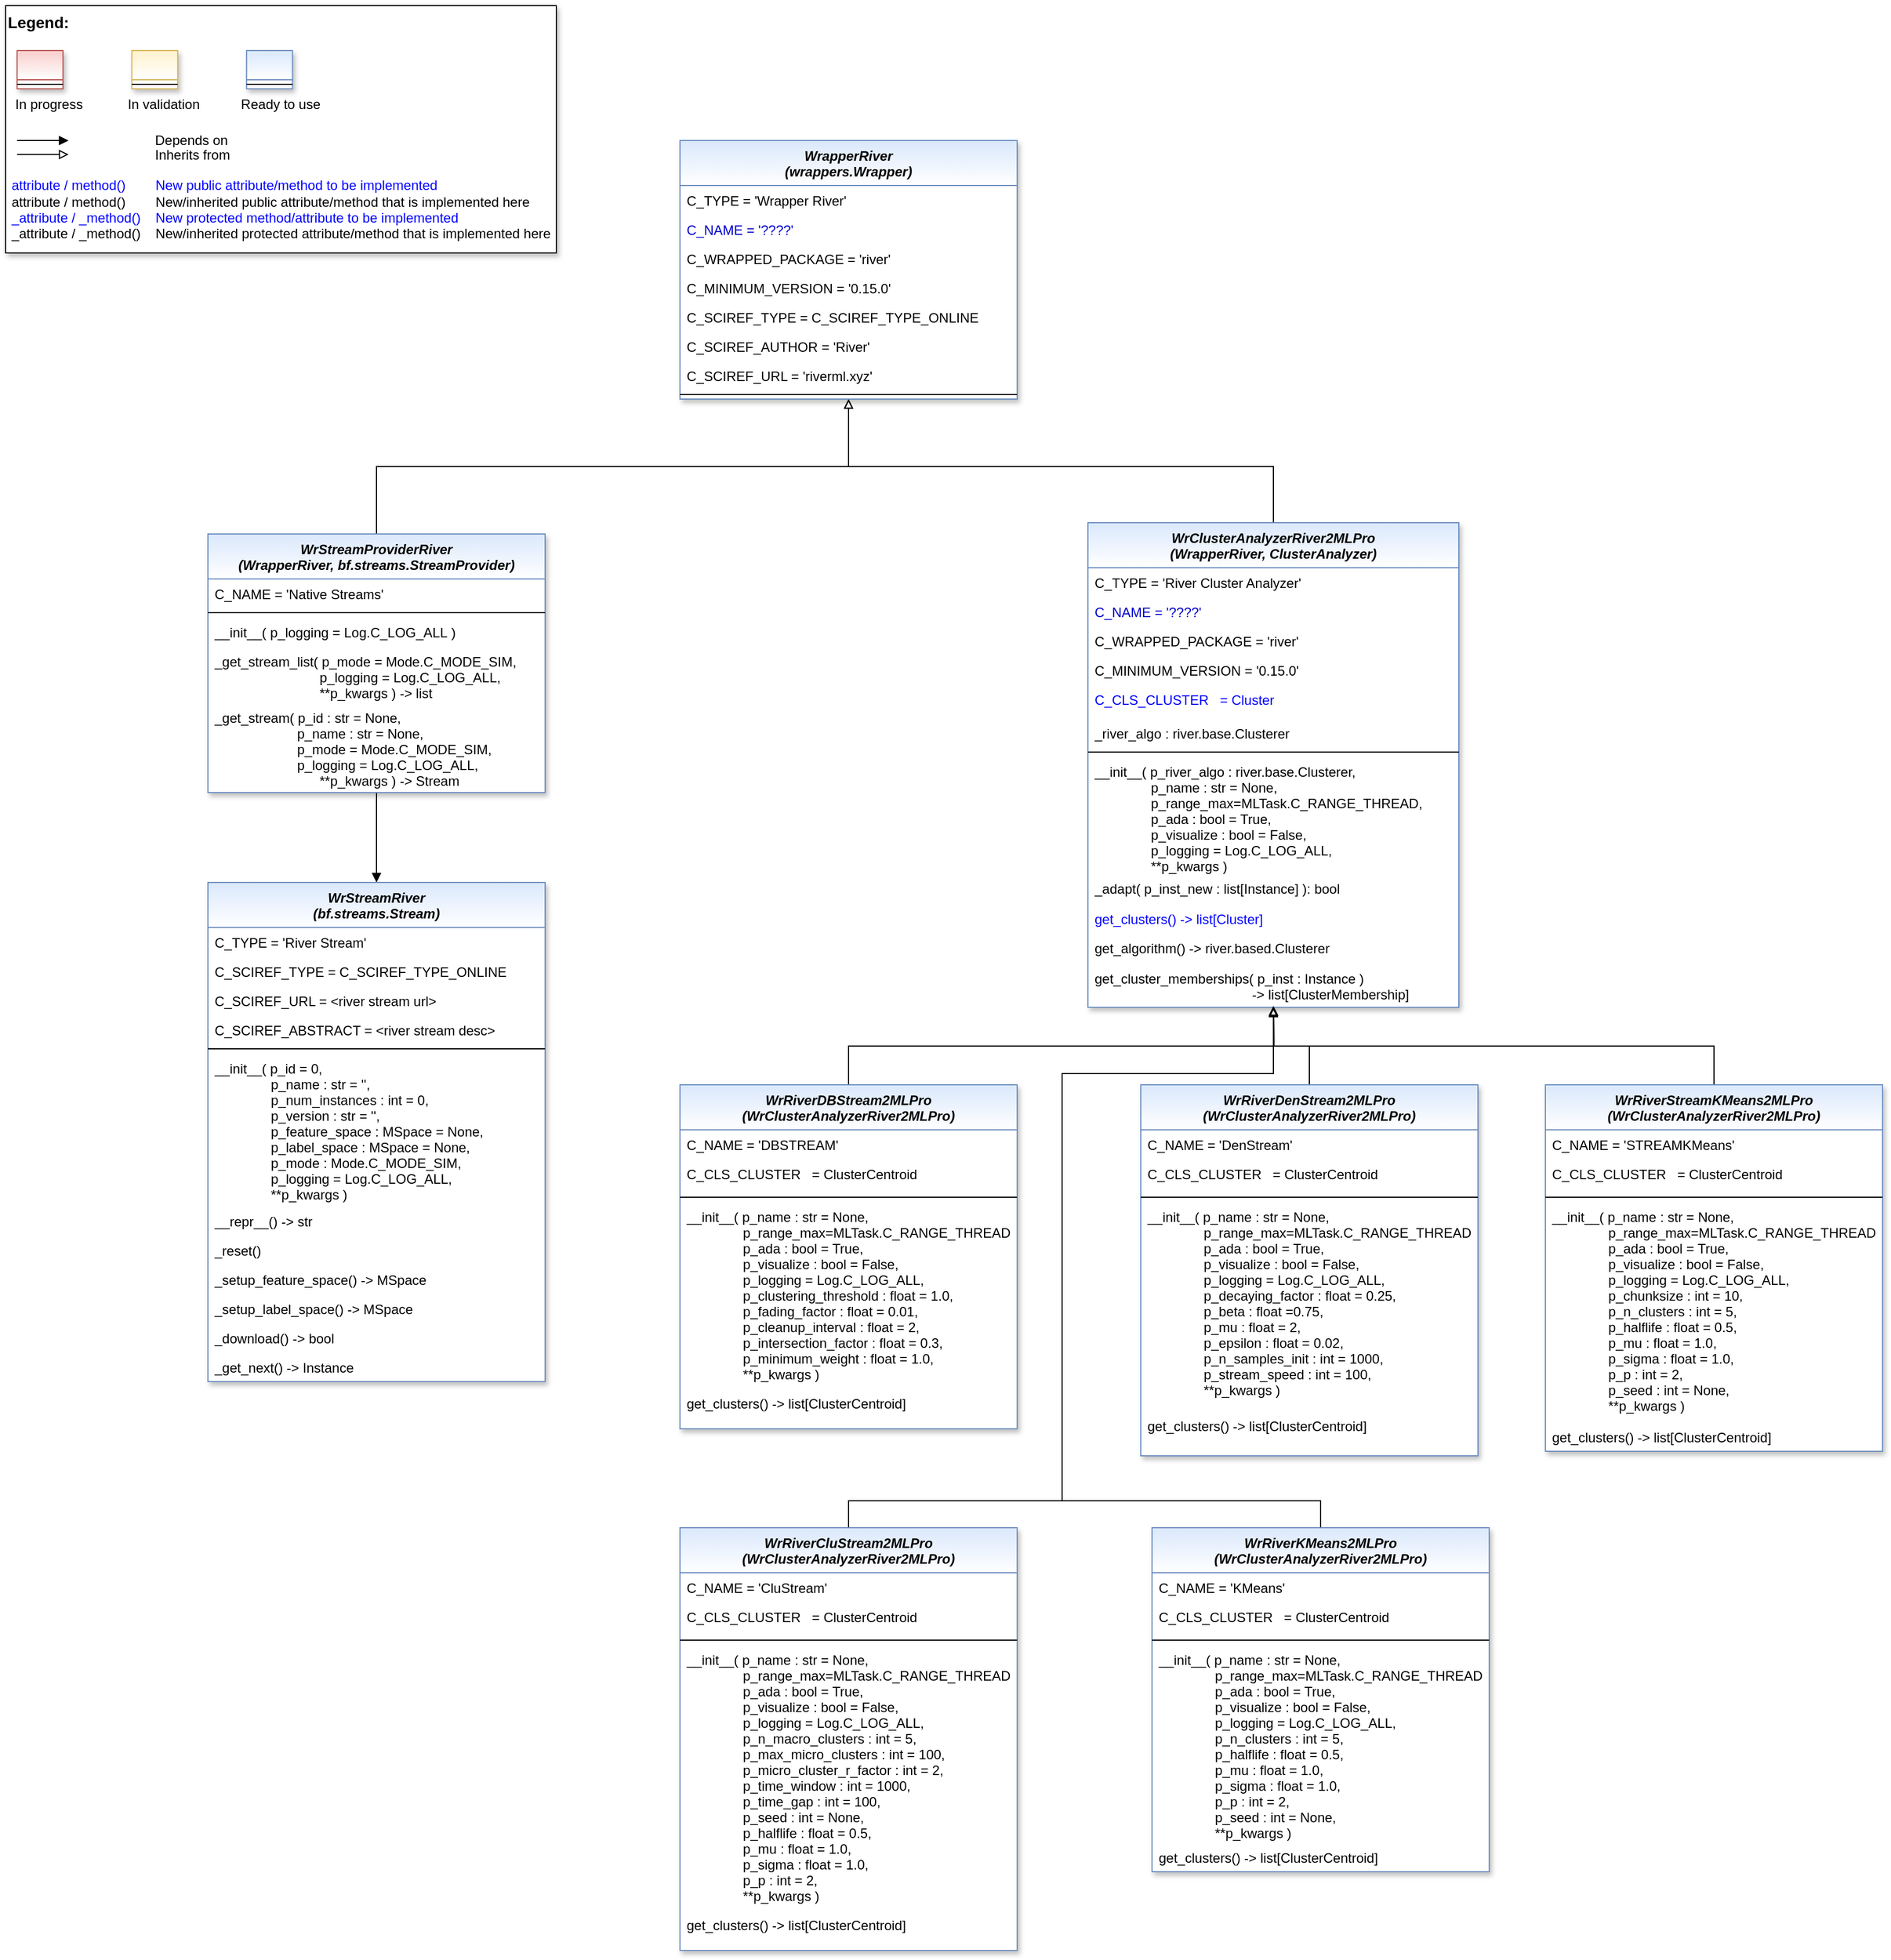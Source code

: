 <mxfile version="21.2.8" type="device">
  <diagram id="C5RBs43oDa-KdzZeNtuy" name="Page-1">
    <mxGraphModel dx="1434" dy="956" grid="1" gridSize="10" guides="1" tooltips="1" connect="1" arrows="1" fold="1" page="1" pageScale="1" pageWidth="2336" pageHeight="1654" math="0" shadow="0">
      <root>
        <mxCell id="WIyWlLk6GJQsqaUBKTNV-0" />
        <mxCell id="WIyWlLk6GJQsqaUBKTNV-1" parent="WIyWlLk6GJQsqaUBKTNV-0" />
        <mxCell id="fcJVb3HREh7NScvAmxeq-0" value="" style="group" parent="WIyWlLk6GJQsqaUBKTNV-1" vertex="1" connectable="0">
          <mxGeometry x="40" y="40" width="490" height="220" as="geometry" />
        </mxCell>
        <mxCell id="fcJVb3HREh7NScvAmxeq-1" value="&lt;font color=&quot;#000000&quot; size=&quot;1&quot;&gt;&lt;b style=&quot;font-size: 14px&quot;&gt;Legend:&lt;br&gt;&lt;/b&gt;&lt;/font&gt;&lt;br&gt;&lt;br&gt;&lt;br&gt;&lt;font color=&quot;#0000ff&quot; style=&quot;font-size: 6px&quot;&gt;&lt;br&gt;&lt;/font&gt;&lt;span style=&quot;color: rgb(0 , 0 , 0)&quot;&gt;&lt;font style=&quot;font-size: 4px&quot;&gt;&amp;nbsp; &amp;nbsp;&lt;/font&gt;&amp;nbsp;In progress&amp;nbsp; &amp;nbsp; &amp;nbsp; &amp;nbsp; &amp;nbsp; &amp;nbsp; In validation&amp;nbsp; &amp;nbsp; &amp;nbsp; &amp;nbsp; &amp;nbsp; &amp;nbsp;Ready to use&lt;/span&gt;&lt;font color=&quot;#000000&quot;&gt;&amp;nbsp;&lt;br&gt;&lt;/font&gt;&lt;font color=&quot;#0000ff&quot;&gt;&lt;br&gt;&lt;br&gt;&lt;br&gt;&lt;br&gt;&amp;nbsp;attribute / method()&amp;nbsp; &amp;nbsp; &amp;nbsp; &amp;nbsp; New public attribute/method to be implemented&lt;/font&gt;&lt;br&gt;&lt;font color=&quot;#000000&quot;&gt;&amp;nbsp;&lt;/font&gt;&lt;font color=&quot;#000000&quot;&gt;attribute / method()&lt;span&gt; &lt;/span&gt;&amp;nbsp; &amp;nbsp; &amp;nbsp; &amp;nbsp;New/inherited public attribute/method that is implemented here&lt;br&gt;&lt;/font&gt;&lt;font color=&quot;#0000ff&quot;&gt;&amp;nbsp;_attribute /&amp;nbsp;&lt;/font&gt;&lt;font color=&quot;#0000ff&quot;&gt;_method()&amp;nbsp; &amp;nbsp; New protected method/attribute to be implemented&lt;/font&gt;&lt;br&gt;&lt;font color=&quot;#000000&quot;&gt;&amp;nbsp;_attribute / _method()&amp;nbsp; &amp;nbsp; New/inherited protected attribute/method that is implemented here&lt;br&gt;&lt;/font&gt;&lt;font color=&quot;#000000&quot;&gt;&lt;br&gt;&lt;br&gt;&lt;br&gt;&lt;br&gt;&lt;br&gt;&lt;/font&gt;" style="text;html=1;align=left;verticalAlign=top;whiteSpace=wrap;rounded=0;fontColor=#006600;strokeColor=#000000;shadow=1;fillColor=#ffffff;" parent="fcJVb3HREh7NScvAmxeq-0" vertex="1">
          <mxGeometry width="490.0" height="220" as="geometry" />
        </mxCell>
        <mxCell id="fcJVb3HREh7NScvAmxeq-2" value="Depends on" style="endArrow=block;html=1;labelPosition=right;verticalLabelPosition=middle;align=left;verticalAlign=middle;endFill=1;fontSize=12;" parent="fcJVb3HREh7NScvAmxeq-0" edge="1">
          <mxGeometry x="-1623.125" y="-2180" width="51.042" height="50" as="geometry">
            <mxPoint x="10.208" y="120.003" as="sourcePoint" />
            <mxPoint x="55.991" y="120.003" as="targetPoint" />
            <mxPoint x="98" as="offset" />
            <Array as="points">
              <mxPoint x="30.625" y="120" />
            </Array>
          </mxGeometry>
        </mxCell>
        <mxCell id="fcJVb3HREh7NScvAmxeq-3" value="Inherits from" style="endArrow=block;html=1;labelPosition=right;verticalLabelPosition=middle;align=left;verticalAlign=middle;endFill=0;fontSize=12;" parent="fcJVb3HREh7NScvAmxeq-0" edge="1">
          <mxGeometry x="-1623.125" y="-2180" width="51.042" height="50" as="geometry">
            <mxPoint x="10.208" y="132.385" as="sourcePoint" />
            <mxPoint x="55.991" y="132.385" as="targetPoint" />
            <mxPoint x="98" y="1" as="offset" />
          </mxGeometry>
        </mxCell>
        <mxCell id="fcJVb3HREh7NScvAmxeq-4" value="" style="swimlane;fontStyle=3;align=center;verticalAlign=top;childLayout=stackLayout;horizontal=1;startSize=26;horizontalStack=0;resizeParent=1;resizeLast=0;collapsible=1;marginBottom=0;rounded=0;shadow=1;strokeWidth=1;fillColor=#f8cecc;strokeColor=#b85450;gradientColor=#ffffff;swimlaneFillColor=#ffffff;" parent="fcJVb3HREh7NScvAmxeq-0" vertex="1">
          <mxGeometry x="10.208" y="40" width="40.833" height="34" as="geometry">
            <mxRectangle x="230" y="140" width="160" height="26" as="alternateBounds" />
          </mxGeometry>
        </mxCell>
        <mxCell id="fcJVb3HREh7NScvAmxeq-5" value="" style="line;html=1;strokeWidth=1;align=left;verticalAlign=middle;spacingTop=-1;spacingLeft=3;spacingRight=3;rotatable=0;labelPosition=right;points=[];portConstraint=eastwest;" parent="fcJVb3HREh7NScvAmxeq-4" vertex="1">
          <mxGeometry y="26" width="40.833" height="8" as="geometry" />
        </mxCell>
        <mxCell id="fcJVb3HREh7NScvAmxeq-6" value="" style="swimlane;fontStyle=3;align=center;verticalAlign=top;childLayout=stackLayout;horizontal=1;startSize=26;horizontalStack=0;resizeParent=1;resizeLast=0;collapsible=1;marginBottom=0;rounded=0;shadow=1;strokeWidth=1;fillColor=#fff2cc;strokeColor=#d6b656;gradientColor=#ffffff;swimlaneFillColor=#ffffff;" parent="fcJVb3HREh7NScvAmxeq-0" vertex="1">
          <mxGeometry x="112.292" y="40" width="40.833" height="34" as="geometry">
            <mxRectangle x="230" y="140" width="160" height="26" as="alternateBounds" />
          </mxGeometry>
        </mxCell>
        <mxCell id="fcJVb3HREh7NScvAmxeq-7" value="" style="line;html=1;strokeWidth=1;align=left;verticalAlign=middle;spacingTop=-1;spacingLeft=3;spacingRight=3;rotatable=0;labelPosition=right;points=[];portConstraint=eastwest;" parent="fcJVb3HREh7NScvAmxeq-6" vertex="1">
          <mxGeometry y="26" width="40.833" height="8" as="geometry" />
        </mxCell>
        <mxCell id="fcJVb3HREh7NScvAmxeq-8" value="" style="swimlane;fontStyle=3;align=center;verticalAlign=top;childLayout=stackLayout;horizontal=1;startSize=26;horizontalStack=0;resizeParent=1;resizeLast=0;collapsible=1;marginBottom=0;rounded=0;shadow=1;strokeWidth=1;fillColor=#dae8fc;strokeColor=#6c8ebf;gradientColor=#ffffff;swimlaneFillColor=#ffffff;" parent="fcJVb3HREh7NScvAmxeq-0" vertex="1">
          <mxGeometry x="214.375" y="40" width="40.833" height="34" as="geometry">
            <mxRectangle x="230" y="140" width="160" height="26" as="alternateBounds" />
          </mxGeometry>
        </mxCell>
        <mxCell id="fcJVb3HREh7NScvAmxeq-9" value="" style="line;html=1;strokeWidth=1;align=left;verticalAlign=middle;spacingTop=-1;spacingLeft=3;spacingRight=3;rotatable=0;labelPosition=right;points=[];portConstraint=eastwest;" parent="fcJVb3HREh7NScvAmxeq-8" vertex="1">
          <mxGeometry y="26" width="40.833" height="8" as="geometry" />
        </mxCell>
        <mxCell id="XWg1TdRboVxP77z7iQRp-26" style="edgeStyle=orthogonalEdgeStyle;rounded=0;orthogonalLoop=1;jettySize=auto;html=1;exitX=0.5;exitY=0;exitDx=0;exitDy=0;endArrow=block;endFill=0;" parent="WIyWlLk6GJQsqaUBKTNV-1" source="fdyP1tWBDfPf_pqGQ-dC-91" edge="1">
          <mxGeometry relative="1" as="geometry">
            <mxPoint x="1168" y="930" as="targetPoint" />
            <Array as="points">
              <mxPoint x="790" y="1370" />
              <mxPoint x="980" y="1370" />
              <mxPoint x="980" y="990" />
              <mxPoint x="1168" y="990" />
            </Array>
          </mxGeometry>
        </mxCell>
        <mxCell id="fdyP1tWBDfPf_pqGQ-dC-91" value="WrRiverCluStream2MLPro&#xa;(WrClusterAnalyzerRiver2MLPro)" style="swimlane;fontStyle=3;align=center;verticalAlign=top;childLayout=stackLayout;horizontal=1;startSize=40;horizontalStack=0;resizeParent=1;resizeLast=0;collapsible=1;marginBottom=0;rounded=0;shadow=1;strokeWidth=1;fillColor=#dae8fc;strokeColor=#6c8ebf;swimlaneFillColor=#ffffff;gradientColor=#FFFFFF;" parent="WIyWlLk6GJQsqaUBKTNV-1" vertex="1">
          <mxGeometry x="640" y="1394" width="300" height="376" as="geometry">
            <mxRectangle x="230" y="140" width="160" height="26" as="alternateBounds" />
          </mxGeometry>
        </mxCell>
        <mxCell id="ha-FynVWbeqEeqbahRzi-0" value="C_NAME = &#39;CluStream&#39;" style="text;align=left;verticalAlign=top;spacingLeft=4;spacingRight=4;overflow=hidden;rotatable=0;points=[[0,0.5],[1,0.5]];portConstraint=eastwest;fontColor=default;" parent="fdyP1tWBDfPf_pqGQ-dC-91" vertex="1">
          <mxGeometry y="40" width="300" height="26" as="geometry" />
        </mxCell>
        <mxCell id="kwwsB1o3Xoa45IJOqoYI-13" value="C_CLS_CLUSTER   = ClusterCentroid" style="text;align=left;verticalAlign=top;spacingLeft=4;spacingRight=4;overflow=hidden;rotatable=0;points=[[0,0.5],[1,0.5]];portConstraint=eastwest;fontColor=default;" parent="fdyP1tWBDfPf_pqGQ-dC-91" vertex="1">
          <mxGeometry y="66" width="300" height="30" as="geometry" />
        </mxCell>
        <mxCell id="fdyP1tWBDfPf_pqGQ-dC-95" value="" style="line;html=1;strokeWidth=1;align=left;verticalAlign=middle;spacingTop=-1;spacingLeft=3;spacingRight=3;rotatable=0;labelPosition=right;points=[];portConstraint=eastwest;" parent="fdyP1tWBDfPf_pqGQ-dC-91" vertex="1">
          <mxGeometry y="96" width="300" height="8" as="geometry" />
        </mxCell>
        <mxCell id="u_LcHSpNlp2SDuldC6Ik-2" value="__init__( p_name : str = None,&#xa;               p_range_max=MLTask.C_RANGE_THREAD,&#xa;               p_ada : bool = True,&#xa;               p_visualize : bool = False,&#xa;               p_logging = Log.C_LOG_ALL,&#xa;               p_n_macro_clusters : int = 5,&#xa;               p_max_micro_clusters : int = 100,&#xa;               p_micro_cluster_r_factor : int = 2,&#xa;               p_time_window : int = 1000,&#xa;               p_time_gap : int = 100,&#xa;               p_seed : int = None,&#xa;               p_halflife : float = 0.5,&#xa;               p_mu : float = 1.0,&#xa;               p_sigma : float = 1.0,&#xa;               p_p : int = 2,&#xa;               **p_kwargs )" style="text;align=left;verticalAlign=top;spacingLeft=4;spacingRight=4;overflow=hidden;rotatable=0;points=[[0,0.5],[1,0.5]];portConstraint=eastwest;fontColor=default;" parent="fdyP1tWBDfPf_pqGQ-dC-91" vertex="1">
          <mxGeometry y="104" width="300" height="236" as="geometry" />
        </mxCell>
        <mxCell id="XWg1TdRboVxP77z7iQRp-1" value="get_clusters() -&gt; list[ClusterCentroid]" style="text;align=left;verticalAlign=top;spacingLeft=4;spacingRight=4;overflow=hidden;rotatable=0;points=[[0,0.5],[1,0.5]];portConstraint=eastwest;fontColor=default;" parent="fdyP1tWBDfPf_pqGQ-dC-91" vertex="1">
          <mxGeometry y="340" width="300" height="26" as="geometry" />
        </mxCell>
        <mxCell id="XWg1TdRboVxP77z7iQRp-18" style="edgeStyle=orthogonalEdgeStyle;rounded=0;orthogonalLoop=1;jettySize=auto;html=1;exitX=0.5;exitY=0;exitDx=0;exitDy=0;entryX=0.5;entryY=1;entryDx=0;entryDy=0;endArrow=block;endFill=0;" parent="WIyWlLk6GJQsqaUBKTNV-1" source="2FA-AZclAdWKTxUtMzAQ-14" target="HtcaCpfgHtZqOqSdgNxK-12" edge="1">
          <mxGeometry relative="1" as="geometry">
            <Array as="points">
              <mxPoint x="1168" y="450" />
              <mxPoint x="790" y="450" />
            </Array>
          </mxGeometry>
        </mxCell>
        <mxCell id="2FA-AZclAdWKTxUtMzAQ-14" value="WrClusterAnalyzerRiver2MLPro &#xa;(WrapperRiver, ClusterAnalyzer)" style="swimlane;fontStyle=3;align=center;verticalAlign=top;childLayout=stackLayout;horizontal=1;startSize=40;horizontalStack=0;resizeParent=1;resizeLast=0;collapsible=1;marginBottom=0;rounded=0;shadow=1;strokeWidth=1;fillColor=#dae8fc;strokeColor=#6c8ebf;swimlaneFillColor=#ffffff;gradientColor=#FFFFFF;" parent="WIyWlLk6GJQsqaUBKTNV-1" vertex="1">
          <mxGeometry x="1003" y="500" width="330" height="431" as="geometry">
            <mxRectangle x="230" y="140" width="160" height="26" as="alternateBounds" />
          </mxGeometry>
        </mxCell>
        <mxCell id="2FA-AZclAdWKTxUtMzAQ-15" value="C_TYPE = &#39;River Cluster Analyzer&#39;" style="text;align=left;verticalAlign=top;spacingLeft=4;spacingRight=4;overflow=hidden;rotatable=0;points=[[0,0.5],[1,0.5]];portConstraint=eastwest;fontColor=default;" parent="2FA-AZclAdWKTxUtMzAQ-14" vertex="1">
          <mxGeometry y="40" width="330" height="26" as="geometry" />
        </mxCell>
        <mxCell id="2FA-AZclAdWKTxUtMzAQ-16" value="C_NAME = &#39;????&#39;" style="text;align=left;verticalAlign=top;spacingLeft=4;spacingRight=4;overflow=hidden;rotatable=0;points=[[0,0.5],[1,0.5]];portConstraint=eastwest;fontColor=#0000CC;" parent="2FA-AZclAdWKTxUtMzAQ-14" vertex="1">
          <mxGeometry y="66" width="330" height="26" as="geometry" />
        </mxCell>
        <mxCell id="2FA-AZclAdWKTxUtMzAQ-32" value="C_WRAPPED_PACKAGE = &#39;river&#39;" style="text;align=left;verticalAlign=top;spacingLeft=4;spacingRight=4;overflow=hidden;rotatable=0;points=[[0,0.5],[1,0.5]];portConstraint=eastwest;fontColor=default;" parent="2FA-AZclAdWKTxUtMzAQ-14" vertex="1">
          <mxGeometry y="92" width="330" height="26" as="geometry" />
        </mxCell>
        <mxCell id="2FA-AZclAdWKTxUtMzAQ-33" value="C_MINIMUM_VERSION = &#39;0.15.0&#39;" style="text;align=left;verticalAlign=top;spacingLeft=4;spacingRight=4;overflow=hidden;rotatable=0;points=[[0,0.5],[1,0.5]];portConstraint=eastwest;fontColor=default;" parent="2FA-AZclAdWKTxUtMzAQ-14" vertex="1">
          <mxGeometry y="118" width="330" height="26" as="geometry" />
        </mxCell>
        <mxCell id="2FA-AZclAdWKTxUtMzAQ-23" value="C_CLS_CLUSTER   = Cluster" style="text;align=left;verticalAlign=top;spacingLeft=4;spacingRight=4;overflow=hidden;rotatable=0;points=[[0,0.5],[1,0.5]];portConstraint=eastwest;fontColor=#0000FF;" parent="2FA-AZclAdWKTxUtMzAQ-14" vertex="1">
          <mxGeometry y="144" width="330" height="30" as="geometry" />
        </mxCell>
        <mxCell id="2FA-AZclAdWKTxUtMzAQ-34" value="_river_algo : river.base.Clusterer" style="text;align=left;verticalAlign=top;spacingLeft=4;spacingRight=4;overflow=hidden;rotatable=0;points=[[0,0.5],[1,0.5]];portConstraint=eastwest;fontColor=default;" parent="2FA-AZclAdWKTxUtMzAQ-14" vertex="1">
          <mxGeometry y="174" width="330" height="26" as="geometry" />
        </mxCell>
        <mxCell id="2FA-AZclAdWKTxUtMzAQ-25" value="" style="line;html=1;strokeWidth=1;align=left;verticalAlign=middle;spacingTop=-1;spacingLeft=3;spacingRight=3;rotatable=0;labelPosition=right;points=[];portConstraint=eastwest;" parent="2FA-AZclAdWKTxUtMzAQ-14" vertex="1">
          <mxGeometry y="200" width="330" height="8" as="geometry" />
        </mxCell>
        <mxCell id="2FA-AZclAdWKTxUtMzAQ-26" value="__init__( p_river_algo : river.base.Clusterer,&#xa;               p_name : str = None,&#xa;               p_range_max=MLTask.C_RANGE_THREAD,&#xa;               p_ada : bool = True,&#xa;               p_visualize : bool = False,&#xa;               p_logging = Log.C_LOG_ALL,&#xa;               **p_kwargs )" style="text;align=left;verticalAlign=top;spacingLeft=4;spacingRight=4;overflow=hidden;rotatable=0;points=[[0,0.5],[1,0.5]];portConstraint=eastwest;fontColor=default;" parent="2FA-AZclAdWKTxUtMzAQ-14" vertex="1">
          <mxGeometry y="208" width="330" height="104" as="geometry" />
        </mxCell>
        <mxCell id="2FA-AZclAdWKTxUtMzAQ-27" value="_adapt( p_inst_new : list[Instance] ): bool" style="text;align=left;verticalAlign=top;spacingLeft=4;spacingRight=4;overflow=hidden;rotatable=0;points=[[0,0.5],[1,0.5]];portConstraint=eastwest;fontColor=default;" parent="2FA-AZclAdWKTxUtMzAQ-14" vertex="1">
          <mxGeometry y="312" width="330" height="27" as="geometry" />
        </mxCell>
        <mxCell id="2FA-AZclAdWKTxUtMzAQ-28" value="get_clusters() -&gt; list[Cluster]" style="text;align=left;verticalAlign=top;spacingLeft=4;spacingRight=4;overflow=hidden;rotatable=0;points=[[0,0.5],[1,0.5]];portConstraint=eastwest;fontColor=#0000FF;" parent="2FA-AZclAdWKTxUtMzAQ-14" vertex="1">
          <mxGeometry y="339" width="330" height="26" as="geometry" />
        </mxCell>
        <mxCell id="XWg1TdRboVxP77z7iQRp-0" value="get_algorithm() -&gt; river.based.Clusterer" style="text;align=left;verticalAlign=top;spacingLeft=4;spacingRight=4;overflow=hidden;rotatable=0;points=[[0,0.5],[1,0.5]];portConstraint=eastwest;fontColor=default;" parent="2FA-AZclAdWKTxUtMzAQ-14" vertex="1">
          <mxGeometry y="365" width="330" height="27" as="geometry" />
        </mxCell>
        <mxCell id="2FA-AZclAdWKTxUtMzAQ-29" value="get_cluster_memberships( p_inst : Instance ) &#xa;                                          -&gt; list[ClusterMembership]" style="text;align=left;verticalAlign=top;spacingLeft=4;spacingRight=4;overflow=hidden;rotatable=0;points=[[0,0.5],[1,0.5]];portConstraint=eastwest;fontColor=#000000;" parent="2FA-AZclAdWKTxUtMzAQ-14" vertex="1">
          <mxGeometry y="392" width="330" height="39" as="geometry" />
        </mxCell>
        <mxCell id="XWg1TdRboVxP77z7iQRp-19" style="edgeStyle=orthogonalEdgeStyle;rounded=0;orthogonalLoop=1;jettySize=auto;html=1;exitX=0.5;exitY=0;exitDx=0;exitDy=0;endArrow=block;endFill=0;" parent="WIyWlLk6GJQsqaUBKTNV-1" source="2FA-AZclAdWKTxUtMzAQ-35" edge="1">
          <mxGeometry relative="1" as="geometry">
            <mxPoint x="1168" y="930" as="targetPoint" />
          </mxGeometry>
        </mxCell>
        <mxCell id="2FA-AZclAdWKTxUtMzAQ-35" value="WrRiverDBStream2MLPro&#xa;(WrClusterAnalyzerRiver2MLPro)" style="swimlane;fontStyle=3;align=center;verticalAlign=top;childLayout=stackLayout;horizontal=1;startSize=40;horizontalStack=0;resizeParent=1;resizeLast=0;collapsible=1;marginBottom=0;rounded=0;shadow=1;strokeWidth=1;fillColor=#dae8fc;strokeColor=#6c8ebf;swimlaneFillColor=#ffffff;gradientColor=#FFFFFF;" parent="WIyWlLk6GJQsqaUBKTNV-1" vertex="1">
          <mxGeometry x="640" y="1000" width="300" height="306" as="geometry">
            <mxRectangle x="230" y="140" width="160" height="26" as="alternateBounds" />
          </mxGeometry>
        </mxCell>
        <mxCell id="2FA-AZclAdWKTxUtMzAQ-36" value="C_NAME = &#39;DBSTREAM&#39;" style="text;align=left;verticalAlign=top;spacingLeft=4;spacingRight=4;overflow=hidden;rotatable=0;points=[[0,0.5],[1,0.5]];portConstraint=eastwest;fontColor=default;" parent="2FA-AZclAdWKTxUtMzAQ-35" vertex="1">
          <mxGeometry y="40" width="300" height="26" as="geometry" />
        </mxCell>
        <mxCell id="2FA-AZclAdWKTxUtMzAQ-37" value="C_CLS_CLUSTER   = ClusterCentroid" style="text;align=left;verticalAlign=top;spacingLeft=4;spacingRight=4;overflow=hidden;rotatable=0;points=[[0,0.5],[1,0.5]];portConstraint=eastwest;fontColor=default;" parent="2FA-AZclAdWKTxUtMzAQ-35" vertex="1">
          <mxGeometry y="66" width="300" height="30" as="geometry" />
        </mxCell>
        <mxCell id="2FA-AZclAdWKTxUtMzAQ-38" value="" style="line;html=1;strokeWidth=1;align=left;verticalAlign=middle;spacingTop=-1;spacingLeft=3;spacingRight=3;rotatable=0;labelPosition=right;points=[];portConstraint=eastwest;" parent="2FA-AZclAdWKTxUtMzAQ-35" vertex="1">
          <mxGeometry y="96" width="300" height="8" as="geometry" />
        </mxCell>
        <mxCell id="2FA-AZclAdWKTxUtMzAQ-39" value="__init__( p_name : str = None,&#xa;               p_range_max=MLTask.C_RANGE_THREAD,&#xa;               p_ada : bool = True,&#xa;               p_visualize : bool = False,&#xa;               p_logging = Log.C_LOG_ALL,&#xa;               p_clustering_threshold : float = 1.0,&#xa;               p_fading_factor : float = 0.01,&#xa;               p_cleanup_interval : float = 2,&#xa;               p_intersection_factor : float = 0.3,&#xa;               p_minimum_weight : float = 1.0,                 &#xa;               **p_kwargs )" style="text;align=left;verticalAlign=top;spacingLeft=4;spacingRight=4;overflow=hidden;rotatable=0;points=[[0,0.5],[1,0.5]];portConstraint=eastwest;fontColor=default;" parent="2FA-AZclAdWKTxUtMzAQ-35" vertex="1">
          <mxGeometry y="104" width="300" height="166" as="geometry" />
        </mxCell>
        <mxCell id="2FA-AZclAdWKTxUtMzAQ-41" value="get_clusters() -&gt; list[ClusterCentroid]" style="text;align=left;verticalAlign=top;spacingLeft=4;spacingRight=4;overflow=hidden;rotatable=0;points=[[0,0.5],[1,0.5]];portConstraint=eastwest;fontColor=default;" parent="2FA-AZclAdWKTxUtMzAQ-35" vertex="1">
          <mxGeometry y="270" width="300" height="26" as="geometry" />
        </mxCell>
        <mxCell id="XWg1TdRboVxP77z7iQRp-21" style="edgeStyle=orthogonalEdgeStyle;rounded=0;orthogonalLoop=1;jettySize=auto;html=1;exitX=0.5;exitY=0;exitDx=0;exitDy=0;endArrow=block;endFill=0;" parent="WIyWlLk6GJQsqaUBKTNV-1" source="2FA-AZclAdWKTxUtMzAQ-44" edge="1">
          <mxGeometry relative="1" as="geometry">
            <mxPoint x="1168" y="930" as="targetPoint" />
          </mxGeometry>
        </mxCell>
        <mxCell id="2FA-AZclAdWKTxUtMzAQ-44" value="WrRiverDenStream2MLPro&#xa;(WrClusterAnalyzerRiver2MLPro)" style="swimlane;fontStyle=3;align=center;verticalAlign=top;childLayout=stackLayout;horizontal=1;startSize=40;horizontalStack=0;resizeParent=1;resizeLast=0;collapsible=1;marginBottom=0;rounded=0;shadow=1;strokeWidth=1;fillColor=#dae8fc;strokeColor=#6c8ebf;swimlaneFillColor=#ffffff;gradientColor=#FFFFFF;" parent="WIyWlLk6GJQsqaUBKTNV-1" vertex="1">
          <mxGeometry x="1050" y="1000" width="300" height="330" as="geometry">
            <mxRectangle x="230" y="140" width="160" height="26" as="alternateBounds" />
          </mxGeometry>
        </mxCell>
        <mxCell id="2FA-AZclAdWKTxUtMzAQ-45" value="C_NAME = &#39;DenStream&#39;" style="text;align=left;verticalAlign=top;spacingLeft=4;spacingRight=4;overflow=hidden;rotatable=0;points=[[0,0.5],[1,0.5]];portConstraint=eastwest;fontColor=default;" parent="2FA-AZclAdWKTxUtMzAQ-44" vertex="1">
          <mxGeometry y="40" width="300" height="26" as="geometry" />
        </mxCell>
        <mxCell id="2FA-AZclAdWKTxUtMzAQ-46" value="C_CLS_CLUSTER   = ClusterCentroid" style="text;align=left;verticalAlign=top;spacingLeft=4;spacingRight=4;overflow=hidden;rotatable=0;points=[[0,0.5],[1,0.5]];portConstraint=eastwest;fontColor=default;" parent="2FA-AZclAdWKTxUtMzAQ-44" vertex="1">
          <mxGeometry y="66" width="300" height="30" as="geometry" />
        </mxCell>
        <mxCell id="2FA-AZclAdWKTxUtMzAQ-47" value="" style="line;html=1;strokeWidth=1;align=left;verticalAlign=middle;spacingTop=-1;spacingLeft=3;spacingRight=3;rotatable=0;labelPosition=right;points=[];portConstraint=eastwest;" parent="2FA-AZclAdWKTxUtMzAQ-44" vertex="1">
          <mxGeometry y="96" width="300" height="8" as="geometry" />
        </mxCell>
        <mxCell id="XWg1TdRboVxP77z7iQRp-3" value="__init__( p_name : str = None,&#xa;               p_range_max=MLTask.C_RANGE_THREAD,&#xa;               p_ada : bool = True,&#xa;               p_visualize : bool = False,&#xa;               p_logging = Log.C_LOG_ALL,&#xa;               p_decaying_factor : float = 0.25,&#xa;               p_beta : float =0.75,&#xa;               p_mu : float = 2,&#xa;               p_epsilon : float = 0.02,&#xa;               p_n_samples_init : int = 1000,&#xa;               p_stream_speed : int = 100,                 &#xa;               **p_kwargs )" style="text;align=left;verticalAlign=top;spacingLeft=4;spacingRight=4;overflow=hidden;rotatable=0;points=[[0,0.5],[1,0.5]];portConstraint=eastwest;fontColor=default;" parent="2FA-AZclAdWKTxUtMzAQ-44" vertex="1">
          <mxGeometry y="104" width="300" height="186" as="geometry" />
        </mxCell>
        <mxCell id="XWg1TdRboVxP77z7iQRp-2" value="get_clusters() -&gt; list[ClusterCentroid]" style="text;align=left;verticalAlign=top;spacingLeft=4;spacingRight=4;overflow=hidden;rotatable=0;points=[[0,0.5],[1,0.5]];portConstraint=eastwest;fontColor=default;" parent="2FA-AZclAdWKTxUtMzAQ-44" vertex="1">
          <mxGeometry y="290" width="300" height="26" as="geometry" />
        </mxCell>
        <mxCell id="HtcaCpfgHtZqOqSdgNxK-37" style="edgeStyle=orthogonalEdgeStyle;rounded=0;orthogonalLoop=1;jettySize=auto;html=1;fontColor=default;endArrow=block;endFill=1;" parent="WIyWlLk6GJQsqaUBKTNV-1" source="HtcaCpfgHtZqOqSdgNxK-0" target="HtcaCpfgHtZqOqSdgNxK-31" edge="1">
          <mxGeometry relative="1" as="geometry" />
        </mxCell>
        <mxCell id="HtcaCpfgHtZqOqSdgNxK-38" style="edgeStyle=orthogonalEdgeStyle;rounded=0;orthogonalLoop=1;jettySize=auto;html=1;fontColor=default;endArrow=block;endFill=0;" parent="WIyWlLk6GJQsqaUBKTNV-1" source="HtcaCpfgHtZqOqSdgNxK-0" target="HtcaCpfgHtZqOqSdgNxK-12" edge="1">
          <mxGeometry relative="1" as="geometry">
            <Array as="points">
              <mxPoint x="370" y="450" />
              <mxPoint x="790" y="450" />
            </Array>
          </mxGeometry>
        </mxCell>
        <mxCell id="HtcaCpfgHtZqOqSdgNxK-0" value="WrStreamProviderRiver&#xa;(WrapperRiver, bf.streams.StreamProvider)" style="swimlane;fontStyle=3;align=center;verticalAlign=top;childLayout=stackLayout;horizontal=1;startSize=40;horizontalStack=0;resizeParent=1;resizeLast=0;collapsible=1;marginBottom=0;rounded=0;shadow=1;strokeWidth=1;fillColor=#dae8fc;strokeColor=#6c8ebf;swimlaneFillColor=#ffffff;gradientColor=#FFFFFF;" parent="WIyWlLk6GJQsqaUBKTNV-1" vertex="1">
          <mxGeometry x="220" y="510" width="300" height="230" as="geometry">
            <mxRectangle x="230" y="140" width="160" height="26" as="alternateBounds" />
          </mxGeometry>
        </mxCell>
        <mxCell id="HtcaCpfgHtZqOqSdgNxK-2" value="C_NAME = &#39;Native Streams&#39;" style="text;align=left;verticalAlign=top;spacingLeft=4;spacingRight=4;overflow=hidden;rotatable=0;points=[[0,0.5],[1,0.5]];portConstraint=eastwest;fontColor=default;" parent="HtcaCpfgHtZqOqSdgNxK-0" vertex="1">
          <mxGeometry y="40" width="300" height="26" as="geometry" />
        </mxCell>
        <mxCell id="HtcaCpfgHtZqOqSdgNxK-7" value="" style="line;html=1;strokeWidth=1;align=left;verticalAlign=middle;spacingTop=-1;spacingLeft=3;spacingRight=3;rotatable=0;labelPosition=right;points=[];portConstraint=eastwest;" parent="HtcaCpfgHtZqOqSdgNxK-0" vertex="1">
          <mxGeometry y="66" width="300" height="8" as="geometry" />
        </mxCell>
        <mxCell id="HtcaCpfgHtZqOqSdgNxK-8" value="__init__( p_logging = Log.C_LOG_ALL )" style="text;align=left;verticalAlign=top;spacingLeft=4;spacingRight=4;overflow=hidden;rotatable=0;points=[[0,0.5],[1,0.5]];portConstraint=eastwest;fontColor=default;" parent="HtcaCpfgHtZqOqSdgNxK-0" vertex="1">
          <mxGeometry y="74" width="300" height="26" as="geometry" />
        </mxCell>
        <mxCell id="HtcaCpfgHtZqOqSdgNxK-9" value="_get_stream_list( p_mode = Mode.C_MODE_SIM,&#xa;                            p_logging = Log.C_LOG_ALL,&#xa;                            **p_kwargs ) -&gt; list" style="text;align=left;verticalAlign=top;spacingLeft=4;spacingRight=4;overflow=hidden;rotatable=0;points=[[0,0.5],[1,0.5]];portConstraint=eastwest;fontColor=default;" parent="HtcaCpfgHtZqOqSdgNxK-0" vertex="1">
          <mxGeometry y="100" width="300" height="50" as="geometry" />
        </mxCell>
        <mxCell id="HtcaCpfgHtZqOqSdgNxK-30" value="_get_stream( p_id : str = None,&#xa;                      p_name : str = None,&#xa;                      p_mode = Mode.C_MODE_SIM,&#xa;                      p_logging = Log.C_LOG_ALL,&#xa;                            **p_kwargs ) -&gt; Stream" style="text;align=left;verticalAlign=top;spacingLeft=4;spacingRight=4;overflow=hidden;rotatable=0;points=[[0,0.5],[1,0.5]];portConstraint=eastwest;fontColor=default;" parent="HtcaCpfgHtZqOqSdgNxK-0" vertex="1">
          <mxGeometry y="150" width="300" height="80" as="geometry" />
        </mxCell>
        <mxCell id="HtcaCpfgHtZqOqSdgNxK-12" value="WrapperRiver &#xa;(wrappers.Wrapper)" style="swimlane;fontStyle=3;align=center;verticalAlign=top;childLayout=stackLayout;horizontal=1;startSize=40;horizontalStack=0;resizeParent=1;resizeLast=0;collapsible=1;marginBottom=0;rounded=0;shadow=1;strokeWidth=1;fillColor=#dae8fc;strokeColor=#6c8ebf;swimlaneFillColor=#ffffff;gradientColor=#FFFFFF;" parent="WIyWlLk6GJQsqaUBKTNV-1" vertex="1">
          <mxGeometry x="640" y="160" width="300" height="230" as="geometry">
            <mxRectangle x="230" y="140" width="160" height="26" as="alternateBounds" />
          </mxGeometry>
        </mxCell>
        <mxCell id="HtcaCpfgHtZqOqSdgNxK-24" value="C_TYPE = &#39;Wrapper River&#39;" style="text;align=left;verticalAlign=top;spacingLeft=4;spacingRight=4;overflow=hidden;rotatable=0;points=[[0,0.5],[1,0.5]];portConstraint=eastwest;fontColor=default;" parent="HtcaCpfgHtZqOqSdgNxK-12" vertex="1">
          <mxGeometry y="40" width="300" height="26" as="geometry" />
        </mxCell>
        <mxCell id="HtcaCpfgHtZqOqSdgNxK-14" value="C_NAME = &#39;????&#39;" style="text;align=left;verticalAlign=top;spacingLeft=4;spacingRight=4;overflow=hidden;rotatable=0;points=[[0,0.5],[1,0.5]];portConstraint=eastwest;fontColor=#0000CC;" parent="HtcaCpfgHtZqOqSdgNxK-12" vertex="1">
          <mxGeometry y="66" width="300" height="26" as="geometry" />
        </mxCell>
        <mxCell id="HtcaCpfgHtZqOqSdgNxK-15" value="C_WRAPPED_PACKAGE = &#39;river&#39;" style="text;align=left;verticalAlign=top;spacingLeft=4;spacingRight=4;overflow=hidden;rotatable=0;points=[[0,0.5],[1,0.5]];portConstraint=eastwest;fontColor=default;" parent="HtcaCpfgHtZqOqSdgNxK-12" vertex="1">
          <mxGeometry y="92" width="300" height="26" as="geometry" />
        </mxCell>
        <mxCell id="HtcaCpfgHtZqOqSdgNxK-16" value="C_MINIMUM_VERSION = &#39;0.15.0&#39;" style="text;align=left;verticalAlign=top;spacingLeft=4;spacingRight=4;overflow=hidden;rotatable=0;points=[[0,0.5],[1,0.5]];portConstraint=eastwest;fontColor=default;" parent="HtcaCpfgHtZqOqSdgNxK-12" vertex="1">
          <mxGeometry y="118" width="300" height="26" as="geometry" />
        </mxCell>
        <mxCell id="HtcaCpfgHtZqOqSdgNxK-25" value="C_SCIREF_TYPE = C_SCIREF_TYPE_ONLINE" style="text;align=left;verticalAlign=top;spacingLeft=4;spacingRight=4;overflow=hidden;rotatable=0;points=[[0,0.5],[1,0.5]];portConstraint=eastwest;fontColor=default;" parent="HtcaCpfgHtZqOqSdgNxK-12" vertex="1">
          <mxGeometry y="144" width="300" height="26" as="geometry" />
        </mxCell>
        <mxCell id="HtcaCpfgHtZqOqSdgNxK-26" value="C_SCIREF_AUTHOR = &#39;River&#39;" style="text;align=left;verticalAlign=top;spacingLeft=4;spacingRight=4;overflow=hidden;rotatable=0;points=[[0,0.5],[1,0.5]];portConstraint=eastwest;fontColor=default;" parent="HtcaCpfgHtZqOqSdgNxK-12" vertex="1">
          <mxGeometry y="170" width="300" height="26" as="geometry" />
        </mxCell>
        <mxCell id="HtcaCpfgHtZqOqSdgNxK-27" value="C_SCIREF_URL = &#39;riverml.xyz&#39;" style="text;align=left;verticalAlign=top;spacingLeft=4;spacingRight=4;overflow=hidden;rotatable=0;points=[[0,0.5],[1,0.5]];portConstraint=eastwest;fontColor=default;" parent="HtcaCpfgHtZqOqSdgNxK-12" vertex="1">
          <mxGeometry y="196" width="300" height="26" as="geometry" />
        </mxCell>
        <mxCell id="HtcaCpfgHtZqOqSdgNxK-19" value="" style="line;html=1;strokeWidth=1;align=left;verticalAlign=middle;spacingTop=-1;spacingLeft=3;spacingRight=3;rotatable=0;labelPosition=right;points=[];portConstraint=eastwest;" parent="HtcaCpfgHtZqOqSdgNxK-12" vertex="1">
          <mxGeometry y="222" width="300" height="8" as="geometry" />
        </mxCell>
        <mxCell id="HtcaCpfgHtZqOqSdgNxK-31" value="WrStreamRiver&#xa;(bf.streams.Stream)" style="swimlane;fontStyle=3;align=center;verticalAlign=top;childLayout=stackLayout;horizontal=1;startSize=40;horizontalStack=0;resizeParent=1;resizeLast=0;collapsible=1;marginBottom=0;rounded=0;shadow=1;strokeWidth=1;fillColor=#dae8fc;strokeColor=#6c8ebf;swimlaneFillColor=#ffffff;gradientColor=#FFFFFF;" parent="WIyWlLk6GJQsqaUBKTNV-1" vertex="1">
          <mxGeometry x="220" y="820" width="300" height="444" as="geometry">
            <mxRectangle x="230" y="140" width="160" height="26" as="alternateBounds" />
          </mxGeometry>
        </mxCell>
        <mxCell id="HtcaCpfgHtZqOqSdgNxK-32" value="C_TYPE = &#39;River Stream&#39;" style="text;align=left;verticalAlign=top;spacingLeft=4;spacingRight=4;overflow=hidden;rotatable=0;points=[[0,0.5],[1,0.5]];portConstraint=eastwest;fontColor=default;" parent="HtcaCpfgHtZqOqSdgNxK-31" vertex="1">
          <mxGeometry y="40" width="300" height="26" as="geometry" />
        </mxCell>
        <mxCell id="HtcaCpfgHtZqOqSdgNxK-39" value="C_SCIREF_TYPE = C_SCIREF_TYPE_ONLINE" style="text;align=left;verticalAlign=top;spacingLeft=4;spacingRight=4;overflow=hidden;rotatable=0;points=[[0,0.5],[1,0.5]];portConstraint=eastwest;fontColor=default;" parent="HtcaCpfgHtZqOqSdgNxK-31" vertex="1">
          <mxGeometry y="66" width="300" height="26" as="geometry" />
        </mxCell>
        <mxCell id="HtcaCpfgHtZqOqSdgNxK-40" value="C_SCIREF_URL = &lt;river stream url&gt;" style="text;align=left;verticalAlign=top;spacingLeft=4;spacingRight=4;overflow=hidden;rotatable=0;points=[[0,0.5],[1,0.5]];portConstraint=eastwest;fontColor=default;" parent="HtcaCpfgHtZqOqSdgNxK-31" vertex="1">
          <mxGeometry y="92" width="300" height="26" as="geometry" />
        </mxCell>
        <mxCell id="HtcaCpfgHtZqOqSdgNxK-41" value="C_SCIREF_ABSTRACT = &lt;river stream desc&gt;" style="text;align=left;verticalAlign=top;spacingLeft=4;spacingRight=4;overflow=hidden;rotatable=0;points=[[0,0.5],[1,0.5]];portConstraint=eastwest;fontColor=default;" parent="HtcaCpfgHtZqOqSdgNxK-31" vertex="1">
          <mxGeometry y="118" width="300" height="26" as="geometry" />
        </mxCell>
        <mxCell id="HtcaCpfgHtZqOqSdgNxK-33" value="" style="line;html=1;strokeWidth=1;align=left;verticalAlign=middle;spacingTop=-1;spacingLeft=3;spacingRight=3;rotatable=0;labelPosition=right;points=[];portConstraint=eastwest;" parent="HtcaCpfgHtZqOqSdgNxK-31" vertex="1">
          <mxGeometry y="144" width="300" height="8" as="geometry" />
        </mxCell>
        <mxCell id="HtcaCpfgHtZqOqSdgNxK-34" value="__init__( p_id = 0,&#xa;               p_name : str = &#39;&#39;,&#xa;               p_num_instances : int = 0,&#xa;               p_version : str = &#39;&#39;,&#xa;               p_feature_space : MSpace = None,&#xa;               p_label_space : MSpace = None,&#xa;               p_mode : Mode.C_MODE_SIM,&#xa;               p_logging = Log.C_LOG_ALL,&#xa;               **p_kwargs )" style="text;align=left;verticalAlign=top;spacingLeft=4;spacingRight=4;overflow=hidden;rotatable=0;points=[[0,0.5],[1,0.5]];portConstraint=eastwest;fontColor=default;" parent="HtcaCpfgHtZqOqSdgNxK-31" vertex="1">
          <mxGeometry y="152" width="300" height="136" as="geometry" />
        </mxCell>
        <mxCell id="HtcaCpfgHtZqOqSdgNxK-42" value="__repr__() -&gt; str" style="text;align=left;verticalAlign=top;spacingLeft=4;spacingRight=4;overflow=hidden;rotatable=0;points=[[0,0.5],[1,0.5]];portConstraint=eastwest;fontColor=default;" parent="HtcaCpfgHtZqOqSdgNxK-31" vertex="1">
          <mxGeometry y="288" width="300" height="26" as="geometry" />
        </mxCell>
        <mxCell id="HtcaCpfgHtZqOqSdgNxK-43" value="_reset()" style="text;align=left;verticalAlign=top;spacingLeft=4;spacingRight=4;overflow=hidden;rotatable=0;points=[[0,0.5],[1,0.5]];portConstraint=eastwest;fontColor=default;" parent="HtcaCpfgHtZqOqSdgNxK-31" vertex="1">
          <mxGeometry y="314" width="300" height="26" as="geometry" />
        </mxCell>
        <mxCell id="HtcaCpfgHtZqOqSdgNxK-44" value="_setup_feature_space() -&gt; MSpace" style="text;align=left;verticalAlign=top;spacingLeft=4;spacingRight=4;overflow=hidden;rotatable=0;points=[[0,0.5],[1,0.5]];portConstraint=eastwest;fontColor=default;" parent="HtcaCpfgHtZqOqSdgNxK-31" vertex="1">
          <mxGeometry y="340" width="300" height="26" as="geometry" />
        </mxCell>
        <mxCell id="HtcaCpfgHtZqOqSdgNxK-45" value="_setup_label_space() -&gt; MSpace" style="text;align=left;verticalAlign=top;spacingLeft=4;spacingRight=4;overflow=hidden;rotatable=0;points=[[0,0.5],[1,0.5]];portConstraint=eastwest;fontColor=default;" parent="HtcaCpfgHtZqOqSdgNxK-31" vertex="1">
          <mxGeometry y="366" width="300" height="26" as="geometry" />
        </mxCell>
        <mxCell id="HtcaCpfgHtZqOqSdgNxK-46" value="_download() -&gt; bool" style="text;align=left;verticalAlign=top;spacingLeft=4;spacingRight=4;overflow=hidden;rotatable=0;points=[[0,0.5],[1,0.5]];portConstraint=eastwest;fontColor=default;" parent="HtcaCpfgHtZqOqSdgNxK-31" vertex="1">
          <mxGeometry y="392" width="300" height="26" as="geometry" />
        </mxCell>
        <mxCell id="HtcaCpfgHtZqOqSdgNxK-47" value="_get_next() -&gt; Instance" style="text;align=left;verticalAlign=top;spacingLeft=4;spacingRight=4;overflow=hidden;rotatable=0;points=[[0,0.5],[1,0.5]];portConstraint=eastwest;fontColor=default;" parent="HtcaCpfgHtZqOqSdgNxK-31" vertex="1">
          <mxGeometry y="418" width="300" height="26" as="geometry" />
        </mxCell>
        <mxCell id="XWg1TdRboVxP77z7iQRp-27" style="edgeStyle=orthogonalEdgeStyle;rounded=0;orthogonalLoop=1;jettySize=auto;html=1;exitX=0.5;exitY=0;exitDx=0;exitDy=0;entryX=0.5;entryY=1.007;entryDx=0;entryDy=0;entryPerimeter=0;endArrow=block;endFill=0;" parent="WIyWlLk6GJQsqaUBKTNV-1" source="XWg1TdRboVxP77z7iQRp-4" target="2FA-AZclAdWKTxUtMzAQ-29" edge="1">
          <mxGeometry relative="1" as="geometry">
            <Array as="points">
              <mxPoint x="1210" y="1370" />
              <mxPoint x="980" y="1370" />
              <mxPoint x="980" y="990" />
              <mxPoint x="1168" y="990" />
            </Array>
          </mxGeometry>
        </mxCell>
        <mxCell id="XWg1TdRboVxP77z7iQRp-4" value="WrRiverKMeans2MLPro&#xa;(WrClusterAnalyzerRiver2MLPro)" style="swimlane;fontStyle=3;align=center;verticalAlign=top;childLayout=stackLayout;horizontal=1;startSize=40;horizontalStack=0;resizeParent=1;resizeLast=0;collapsible=1;marginBottom=0;rounded=0;shadow=1;strokeWidth=1;fillColor=#dae8fc;strokeColor=#6c8ebf;swimlaneFillColor=#ffffff;gradientColor=#FFFFFF;" parent="WIyWlLk6GJQsqaUBKTNV-1" vertex="1">
          <mxGeometry x="1060" y="1394" width="300" height="306" as="geometry">
            <mxRectangle x="230" y="140" width="160" height="26" as="alternateBounds" />
          </mxGeometry>
        </mxCell>
        <mxCell id="XWg1TdRboVxP77z7iQRp-5" value="C_NAME = &#39;KMeans&#39;" style="text;align=left;verticalAlign=top;spacingLeft=4;spacingRight=4;overflow=hidden;rotatable=0;points=[[0,0.5],[1,0.5]];portConstraint=eastwest;fontColor=default;" parent="XWg1TdRboVxP77z7iQRp-4" vertex="1">
          <mxGeometry y="40" width="300" height="26" as="geometry" />
        </mxCell>
        <mxCell id="XWg1TdRboVxP77z7iQRp-6" value="C_CLS_CLUSTER   = ClusterCentroid" style="text;align=left;verticalAlign=top;spacingLeft=4;spacingRight=4;overflow=hidden;rotatable=0;points=[[0,0.5],[1,0.5]];portConstraint=eastwest;fontColor=default;" parent="XWg1TdRboVxP77z7iQRp-4" vertex="1">
          <mxGeometry y="66" width="300" height="30" as="geometry" />
        </mxCell>
        <mxCell id="XWg1TdRboVxP77z7iQRp-7" value="" style="line;html=1;strokeWidth=1;align=left;verticalAlign=middle;spacingTop=-1;spacingLeft=3;spacingRight=3;rotatable=0;labelPosition=right;points=[];portConstraint=eastwest;" parent="XWg1TdRboVxP77z7iQRp-4" vertex="1">
          <mxGeometry y="96" width="300" height="8" as="geometry" />
        </mxCell>
        <mxCell id="XWg1TdRboVxP77z7iQRp-8" value="__init__( p_name : str = None,&#xa;               p_range_max=MLTask.C_RANGE_THREAD,&#xa;               p_ada : bool = True,&#xa;               p_visualize : bool = False,&#xa;               p_logging = Log.C_LOG_ALL,&#xa;               p_n_clusters : int = 5,&#xa;               p_halflife : float = 0.5,&#xa;               p_mu : float = 1.0,&#xa;               p_sigma : float = 1.0,&#xa;               p_p : int = 2,&#xa;               p_seed : int = None,&#xa;               **p_kwargs )" style="text;align=left;verticalAlign=top;spacingLeft=4;spacingRight=4;overflow=hidden;rotatable=0;points=[[0,0.5],[1,0.5]];portConstraint=eastwest;fontColor=default;" parent="XWg1TdRboVxP77z7iQRp-4" vertex="1">
          <mxGeometry y="104" width="300" height="176" as="geometry" />
        </mxCell>
        <mxCell id="XWg1TdRboVxP77z7iQRp-9" value="get_clusters() -&gt; list[ClusterCentroid]" style="text;align=left;verticalAlign=top;spacingLeft=4;spacingRight=4;overflow=hidden;rotatable=0;points=[[0,0.5],[1,0.5]];portConstraint=eastwest;fontColor=default;" parent="XWg1TdRboVxP77z7iQRp-4" vertex="1">
          <mxGeometry y="280" width="300" height="26" as="geometry" />
        </mxCell>
        <mxCell id="XWg1TdRboVxP77z7iQRp-23" style="edgeStyle=orthogonalEdgeStyle;rounded=0;orthogonalLoop=1;jettySize=auto;html=1;exitX=0.5;exitY=0;exitDx=0;exitDy=0;entryX=0.5;entryY=1;entryDx=0;entryDy=0;endArrow=block;endFill=0;" parent="WIyWlLk6GJQsqaUBKTNV-1" source="XWg1TdRboVxP77z7iQRp-11" target="2FA-AZclAdWKTxUtMzAQ-14" edge="1">
          <mxGeometry relative="1" as="geometry" />
        </mxCell>
        <mxCell id="XWg1TdRboVxP77z7iQRp-11" value="WrRiverStreamKMeans2MLPro&#xa;(WrClusterAnalyzerRiver2MLPro)" style="swimlane;fontStyle=3;align=center;verticalAlign=top;childLayout=stackLayout;horizontal=1;startSize=40;horizontalStack=0;resizeParent=1;resizeLast=0;collapsible=1;marginBottom=0;rounded=0;shadow=1;strokeWidth=1;fillColor=#dae8fc;strokeColor=#6c8ebf;swimlaneFillColor=#ffffff;gradientColor=#FFFFFF;" parent="WIyWlLk6GJQsqaUBKTNV-1" vertex="1">
          <mxGeometry x="1410" y="1000" width="300" height="326" as="geometry">
            <mxRectangle x="230" y="140" width="160" height="26" as="alternateBounds" />
          </mxGeometry>
        </mxCell>
        <mxCell id="XWg1TdRboVxP77z7iQRp-12" value="C_NAME = &#39;STREAMKMeans&#39;" style="text;align=left;verticalAlign=top;spacingLeft=4;spacingRight=4;overflow=hidden;rotatable=0;points=[[0,0.5],[1,0.5]];portConstraint=eastwest;fontColor=default;" parent="XWg1TdRboVxP77z7iQRp-11" vertex="1">
          <mxGeometry y="40" width="300" height="26" as="geometry" />
        </mxCell>
        <mxCell id="XWg1TdRboVxP77z7iQRp-13" value="C_CLS_CLUSTER   = ClusterCentroid" style="text;align=left;verticalAlign=top;spacingLeft=4;spacingRight=4;overflow=hidden;rotatable=0;points=[[0,0.5],[1,0.5]];portConstraint=eastwest;fontColor=default;" parent="XWg1TdRboVxP77z7iQRp-11" vertex="1">
          <mxGeometry y="66" width="300" height="30" as="geometry" />
        </mxCell>
        <mxCell id="XWg1TdRboVxP77z7iQRp-14" value="" style="line;html=1;strokeWidth=1;align=left;verticalAlign=middle;spacingTop=-1;spacingLeft=3;spacingRight=3;rotatable=0;labelPosition=right;points=[];portConstraint=eastwest;" parent="XWg1TdRboVxP77z7iQRp-11" vertex="1">
          <mxGeometry y="96" width="300" height="8" as="geometry" />
        </mxCell>
        <mxCell id="XWg1TdRboVxP77z7iQRp-15" value="__init__( p_name : str = None,&#xa;               p_range_max=MLTask.C_RANGE_THREAD,&#xa;               p_ada : bool = True,&#xa;               p_visualize : bool = False,&#xa;               p_logging = Log.C_LOG_ALL,&#xa;               p_chunksize : int = 10,&#xa;               p_n_clusters : int = 5,&#xa;               p_halflife : float = 0.5,&#xa;               p_mu : float = 1.0,&#xa;               p_sigma : float = 1.0,&#xa;               p_p : int = 2,&#xa;               p_seed : int = None,&#xa;               **p_kwargs )" style="text;align=left;verticalAlign=top;spacingLeft=4;spacingRight=4;overflow=hidden;rotatable=0;points=[[0,0.5],[1,0.5]];portConstraint=eastwest;fontColor=default;" parent="XWg1TdRboVxP77z7iQRp-11" vertex="1">
          <mxGeometry y="104" width="300" height="196" as="geometry" />
        </mxCell>
        <mxCell id="XWg1TdRboVxP77z7iQRp-16" value="get_clusters() -&gt; list[ClusterCentroid]" style="text;align=left;verticalAlign=top;spacingLeft=4;spacingRight=4;overflow=hidden;rotatable=0;points=[[0,0.5],[1,0.5]];portConstraint=eastwest;fontColor=default;" parent="XWg1TdRboVxP77z7iQRp-11" vertex="1">
          <mxGeometry y="300" width="300" height="26" as="geometry" />
        </mxCell>
      </root>
    </mxGraphModel>
  </diagram>
</mxfile>
